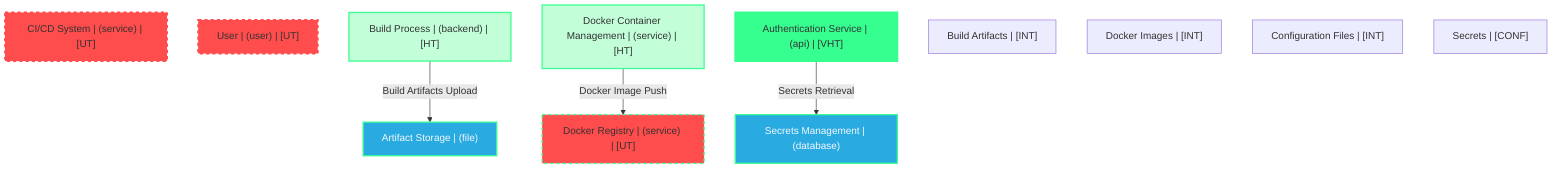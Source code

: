graph TB
  node_01F8M7F5G8J0D9H8A6K8F8G9E1["CI/CD System | (service) | [UT]"]:::untrusted
  node_01F8M7F5G8J0D9H8A6K8F8G9E2["Docker Registry | (service) | [UT]"]:::untrusted
  node_01F8M7F5G8J0D9H8A6K8F8G9E3["User | (user) | [UT]"]:::untrusted
  node_01F8M7F5G8J0D9H8A6K8F8G9P1["Build Process | (backend) | [HT]"]:::highTrust
  node_01F8M7F5G8J0D9H8A6K8F8G9P2["Docker Container Management | (service) | [HT]"]:::highTrust
  node_01F8M7F5G8J0D9H8A6K8F8G9P3["Authentication Service | (api) | [VHT]"]:::veryHighTrust
  node_01F8M7F5G8J0D9H8A6K8F8G9D1["Artifact Storage | (file)"]:::dataStore
  node_01F8M7F5G8J0D9H8A6K8F8G9D2["Secrets Management | (database)"]:::dataStore
  node_01F8M7F5G8J0D9H8A6K8F8G9H1["Build Artifacts | [INT]"]:::dataAsset,internal
  node_01F8M7F5G8J0D9H8A6K8F8G9H2["Docker Images | [INT]"]:::dataAsset,internal
  node_01F8M7F5G8J0D9H8A6K8F8G9H3["Configuration Files | [INT]"]:::dataAsset,internal
  node_01F8M7F5G8J0D9H8A6K8F8G9H4["Secrets | [CONF]"]:::dataAsset,confidential

  node_01F8M7F5G8J0D9H8A6K8F8G9P1 -->|Build Artifacts Upload| node_01F8M7F5G8J0D9H8A6K8F8G9D1:::encryptedFlow
  node_01F8M7F5G8J0D9H8A6K8F8G9P2 -->|Docker Image Push| node_01F8M7F5G8J0D9H8A6K8F8G9E2:::encryptedFlow
  node_01F8M7F5G8J0D9H8A6K8F8G9P3 -->|Secrets Retrieval| node_01F8M7F5G8J0D9H8A6K8F8G9D2:::encryptedFlow

  classDef externalEntity fill:#FF4C4C,stroke:#FF4C4C,stroke-width:2px,color:#F5F7FA
  classDef process fill:#36FF8F,stroke:#36FF8F,stroke-width:2px,color:#0B0D17
  classDef dataStore fill:#29ABE2,stroke:#29ABE2,stroke-width:2px,color:#F5F7FA
  classDef dataAsset fill:#A259FF,stroke:#c3a4ff,stroke-width:2px,color:#F5F7FA
  classDef untrusted fill:#FF4C4C,stroke:#FF4C4C,stroke-width:3px,stroke-dasharray:5 5
  classDef lowTrust fill:#f77c63,stroke:#f77c63,stroke-width:2px,stroke-dasharray:3 3
  classDef mediumTrust fill:#FFD300,stroke:#FFD300,stroke-width:2px
  classDef highTrust fill:#C2FFD8,stroke:#36FF8F,stroke-width:2px
  classDef veryHighTrust fill:#36FF8F,stroke:#36FF8F,stroke-width:3px
  classDef public fill:#C2FFD8,stroke:#36FF8F,stroke-width:1px
  classDef internal fill:#FFF2B3,stroke:#FFD300,stroke-width:1px
  classDef confidential fill:#FFB3B3,stroke:#FF4C4C,stroke-width:2px
  classDef restricted fill:#FF4C4C,stroke:#FF4C4C,stroke-width:3px
  classDef pii fill:#ffa1ad,stroke:#A259FF,stroke-width:2px
  classDef pci fill:#FF4C4C,stroke:#FF4C4C,stroke-width:3px
  classDef phi fill:#ffa1ad,stroke:#A259FF,stroke-width:3px
  classDef encryptedFlow stroke:#36FF8F,stroke-width:2px
  classDef unencryptedFlow stroke:#FF4C4C,stroke-width:2px,stroke-dasharray:5 5
  classDef authenticatedFlow stroke:#29ABE2,stroke-width:2px
  classDef trustBoundary fill:transparent,stroke:#2E3440,stroke-width:3px,stroke-dasharray:10 5
